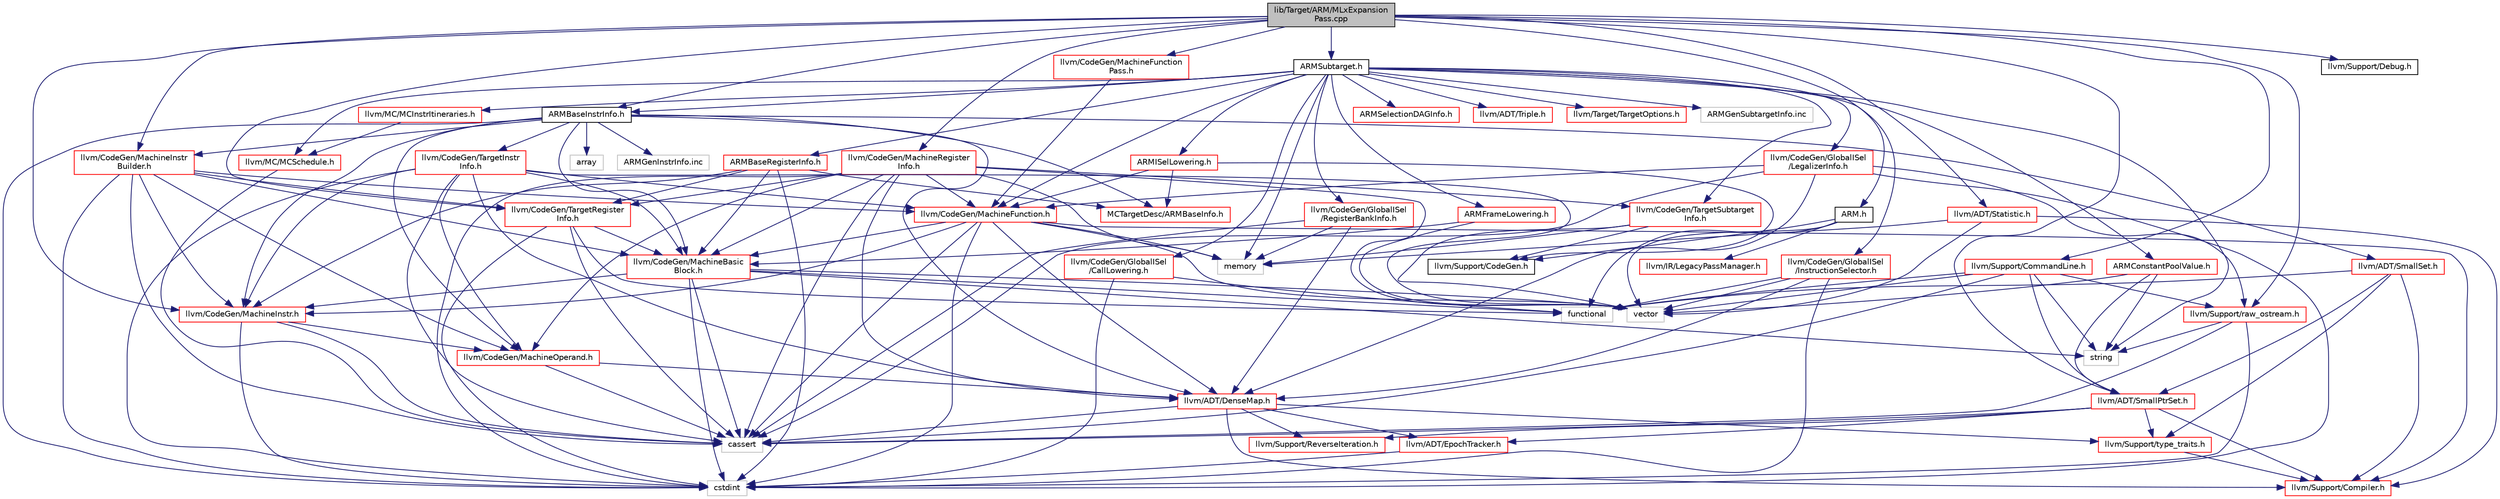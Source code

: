 digraph "lib/Target/ARM/MLxExpansionPass.cpp"
{
 // LATEX_PDF_SIZE
  bgcolor="transparent";
  edge [fontname="Helvetica",fontsize="10",labelfontname="Helvetica",labelfontsize="10"];
  node [fontname="Helvetica",fontsize="10",shape="box"];
  Node1 [label="lib/Target/ARM/MLxExpansion\lPass.cpp",height=0.2,width=0.4,color="black", fillcolor="grey75", style="filled", fontcolor="black",tooltip=" "];
  Node1 -> Node2 [color="midnightblue",fontsize="10",style="solid",fontname="Helvetica"];
  Node2 [label="ARM.h",height=0.2,width=0.4,color="black",URL="$ARM_8h.html",tooltip=" "];
  Node2 -> Node3 [color="midnightblue",fontsize="10",style="solid",fontname="Helvetica"];
  Node3 [label="llvm/IR/LegacyPassManager.h",height=0.2,width=0.4,color="red",URL="$LegacyPassManager_8h.html",tooltip=" "];
  Node2 -> Node72 [color="midnightblue",fontsize="10",style="solid",fontname="Helvetica"];
  Node72 [label="llvm/Support/CodeGen.h",height=0.2,width=0.4,color="black",URL="$CodeGen_8h.html",tooltip=" "];
  Node2 -> Node43 [color="midnightblue",fontsize="10",style="solid",fontname="Helvetica"];
  Node43 [label="functional",height=0.2,width=0.4,color="grey75",tooltip=" "];
  Node2 -> Node47 [color="midnightblue",fontsize="10",style="solid",fontname="Helvetica"];
  Node47 [label="vector",height=0.2,width=0.4,color="grey75",tooltip=" "];
  Node1 -> Node73 [color="midnightblue",fontsize="10",style="solid",fontname="Helvetica"];
  Node73 [label="ARMBaseInstrInfo.h",height=0.2,width=0.4,color="black",URL="$ARMBaseInstrInfo_8h.html",tooltip=" "];
  Node73 -> Node74 [color="midnightblue",fontsize="10",style="solid",fontname="Helvetica"];
  Node74 [label="MCTargetDesc/ARMBaseInfo.h",height=0.2,width=0.4,color="red",URL="$MCTargetDesc_2ARMBaseInfo_8h.html",tooltip=" "];
  Node73 -> Node51 [color="midnightblue",fontsize="10",style="solid",fontname="Helvetica"];
  Node51 [label="llvm/ADT/DenseMap.h",height=0.2,width=0.4,color="red",URL="$DenseMap_8h.html",tooltip=" "];
  Node51 -> Node63 [color="midnightblue",fontsize="10",style="solid",fontname="Helvetica"];
  Node63 [label="llvm/ADT/EpochTracker.h",height=0.2,width=0.4,color="red",URL="$EpochTracker_8h.html",tooltip=" "];
  Node63 -> Node42 [color="midnightblue",fontsize="10",style="solid",fontname="Helvetica"];
  Node42 [label="cstdint",height=0.2,width=0.4,color="grey75",tooltip=" "];
  Node51 -> Node9 [color="midnightblue",fontsize="10",style="solid",fontname="Helvetica"];
  Node9 [label="llvm/Support/Compiler.h",height=0.2,width=0.4,color="red",URL="$Compiler_8h.html",tooltip=" "];
  Node51 -> Node64 [color="midnightblue",fontsize="10",style="solid",fontname="Helvetica"];
  Node64 [label="llvm/Support/ReverseIteration.h",height=0.2,width=0.4,color="red",URL="$ReverseIteration_8h.html",tooltip=" "];
  Node51 -> Node13 [color="midnightblue",fontsize="10",style="solid",fontname="Helvetica"];
  Node13 [label="llvm/Support/type_traits.h",height=0.2,width=0.4,color="red",URL="$type__traits_8h.html",tooltip=" "];
  Node13 -> Node9 [color="midnightblue",fontsize="10",style="solid",fontname="Helvetica"];
  Node51 -> Node16 [color="midnightblue",fontsize="10",style="solid",fontname="Helvetica"];
  Node16 [label="cassert",height=0.2,width=0.4,color="grey75",tooltip=" "];
  Node73 -> Node92 [color="midnightblue",fontsize="10",style="solid",fontname="Helvetica"];
  Node92 [label="llvm/ADT/SmallSet.h",height=0.2,width=0.4,color="red",URL="$SmallSet_8h.html",tooltip=" "];
  Node92 -> Node93 [color="midnightblue",fontsize="10",style="solid",fontname="Helvetica"];
  Node93 [label="llvm/ADT/SmallPtrSet.h",height=0.2,width=0.4,color="red",URL="$SmallPtrSet_8h.html",tooltip=" "];
  Node93 -> Node63 [color="midnightblue",fontsize="10",style="solid",fontname="Helvetica"];
  Node93 -> Node9 [color="midnightblue",fontsize="10",style="solid",fontname="Helvetica"];
  Node93 -> Node64 [color="midnightblue",fontsize="10",style="solid",fontname="Helvetica"];
  Node93 -> Node13 [color="midnightblue",fontsize="10",style="solid",fontname="Helvetica"];
  Node93 -> Node16 [color="midnightblue",fontsize="10",style="solid",fontname="Helvetica"];
  Node92 -> Node9 [color="midnightblue",fontsize="10",style="solid",fontname="Helvetica"];
  Node92 -> Node13 [color="midnightblue",fontsize="10",style="solid",fontname="Helvetica"];
  Node92 -> Node43 [color="midnightblue",fontsize="10",style="solid",fontname="Helvetica"];
  Node73 -> Node95 [color="midnightblue",fontsize="10",style="solid",fontname="Helvetica"];
  Node95 [label="llvm/CodeGen/MachineBasic\lBlock.h",height=0.2,width=0.4,color="red",URL="$MachineBasicBlock_8h.html",tooltip=" "];
  Node95 -> Node105 [color="midnightblue",fontsize="10",style="solid",fontname="Helvetica"];
  Node105 [label="llvm/CodeGen/MachineInstr.h",height=0.2,width=0.4,color="red",URL="$MachineInstr_8h.html",tooltip=" "];
  Node105 -> Node181 [color="midnightblue",fontsize="10",style="solid",fontname="Helvetica"];
  Node181 [label="llvm/CodeGen/MachineOperand.h",height=0.2,width=0.4,color="red",URL="$MachineOperand_8h.html",tooltip=" "];
  Node181 -> Node51 [color="midnightblue",fontsize="10",style="solid",fontname="Helvetica"];
  Node181 -> Node16 [color="midnightblue",fontsize="10",style="solid",fontname="Helvetica"];
  Node105 -> Node16 [color="midnightblue",fontsize="10",style="solid",fontname="Helvetica"];
  Node105 -> Node42 [color="midnightblue",fontsize="10",style="solid",fontname="Helvetica"];
  Node95 -> Node16 [color="midnightblue",fontsize="10",style="solid",fontname="Helvetica"];
  Node95 -> Node42 [color="midnightblue",fontsize="10",style="solid",fontname="Helvetica"];
  Node95 -> Node43 [color="midnightblue",fontsize="10",style="solid",fontname="Helvetica"];
  Node95 -> Node37 [color="midnightblue",fontsize="10",style="solid",fontname="Helvetica"];
  Node37 [label="string",height=0.2,width=0.4,color="grey75",tooltip=" "];
  Node95 -> Node47 [color="midnightblue",fontsize="10",style="solid",fontname="Helvetica"];
  Node73 -> Node105 [color="midnightblue",fontsize="10",style="solid",fontname="Helvetica"];
  Node73 -> Node206 [color="midnightblue",fontsize="10",style="solid",fontname="Helvetica"];
  Node206 [label="llvm/CodeGen/MachineInstr\lBuilder.h",height=0.2,width=0.4,color="red",URL="$MachineInstrBuilder_8h.html",tooltip=" "];
  Node206 -> Node95 [color="midnightblue",fontsize="10",style="solid",fontname="Helvetica"];
  Node206 -> Node208 [color="midnightblue",fontsize="10",style="solid",fontname="Helvetica"];
  Node208 [label="llvm/CodeGen/MachineFunction.h",height=0.2,width=0.4,color="red",URL="$MachineFunction_8h.html",tooltip=" "];
  Node208 -> Node51 [color="midnightblue",fontsize="10",style="solid",fontname="Helvetica"];
  Node208 -> Node95 [color="midnightblue",fontsize="10",style="solid",fontname="Helvetica"];
  Node208 -> Node105 [color="midnightblue",fontsize="10",style="solid",fontname="Helvetica"];
  Node208 -> Node9 [color="midnightblue",fontsize="10",style="solid",fontname="Helvetica"];
  Node208 -> Node16 [color="midnightblue",fontsize="10",style="solid",fontname="Helvetica"];
  Node208 -> Node42 [color="midnightblue",fontsize="10",style="solid",fontname="Helvetica"];
  Node208 -> Node17 [color="midnightblue",fontsize="10",style="solid",fontname="Helvetica"];
  Node17 [label="memory",height=0.2,width=0.4,color="grey75",tooltip=" "];
  Node208 -> Node47 [color="midnightblue",fontsize="10",style="solid",fontname="Helvetica"];
  Node206 -> Node105 [color="midnightblue",fontsize="10",style="solid",fontname="Helvetica"];
  Node206 -> Node181 [color="midnightblue",fontsize="10",style="solid",fontname="Helvetica"];
  Node206 -> Node213 [color="midnightblue",fontsize="10",style="solid",fontname="Helvetica"];
  Node213 [label="llvm/CodeGen/TargetRegister\lInfo.h",height=0.2,width=0.4,color="red",URL="$TargetRegisterInfo_8h.html",tooltip=" "];
  Node213 -> Node95 [color="midnightblue",fontsize="10",style="solid",fontname="Helvetica"];
  Node213 -> Node16 [color="midnightblue",fontsize="10",style="solid",fontname="Helvetica"];
  Node213 -> Node42 [color="midnightblue",fontsize="10",style="solid",fontname="Helvetica"];
  Node213 -> Node43 [color="midnightblue",fontsize="10",style="solid",fontname="Helvetica"];
  Node206 -> Node16 [color="midnightblue",fontsize="10",style="solid",fontname="Helvetica"];
  Node206 -> Node42 [color="midnightblue",fontsize="10",style="solid",fontname="Helvetica"];
  Node73 -> Node181 [color="midnightblue",fontsize="10",style="solid",fontname="Helvetica"];
  Node73 -> Node214 [color="midnightblue",fontsize="10",style="solid",fontname="Helvetica"];
  Node214 [label="llvm/CodeGen/TargetInstr\lInfo.h",height=0.2,width=0.4,color="red",URL="$TargetInstrInfo_8h.html",tooltip=" "];
  Node214 -> Node51 [color="midnightblue",fontsize="10",style="solid",fontname="Helvetica"];
  Node214 -> Node95 [color="midnightblue",fontsize="10",style="solid",fontname="Helvetica"];
  Node214 -> Node208 [color="midnightblue",fontsize="10",style="solid",fontname="Helvetica"];
  Node214 -> Node105 [color="midnightblue",fontsize="10",style="solid",fontname="Helvetica"];
  Node214 -> Node181 [color="midnightblue",fontsize="10",style="solid",fontname="Helvetica"];
  Node214 -> Node16 [color="midnightblue",fontsize="10",style="solid",fontname="Helvetica"];
  Node214 -> Node42 [color="midnightblue",fontsize="10",style="solid",fontname="Helvetica"];
  Node214 -> Node47 [color="midnightblue",fontsize="10",style="solid",fontname="Helvetica"];
  Node73 -> Node61 [color="midnightblue",fontsize="10",style="solid",fontname="Helvetica"];
  Node61 [label="array",height=0.2,width=0.4,color="grey75",tooltip=" "];
  Node73 -> Node42 [color="midnightblue",fontsize="10",style="solid",fontname="Helvetica"];
  Node73 -> Node85 [color="midnightblue",fontsize="10",style="solid",fontname="Helvetica"];
  Node85 [label="ARMGenInstrInfo.inc",height=0.2,width=0.4,color="grey75",tooltip=" "];
  Node1 -> Node240 [color="midnightblue",fontsize="10",style="solid",fontname="Helvetica"];
  Node240 [label="ARMSubtarget.h",height=0.2,width=0.4,color="black",URL="$ARMSubtarget_8h.html",tooltip=" "];
  Node240 -> Node73 [color="midnightblue",fontsize="10",style="solid",fontname="Helvetica"];
  Node240 -> Node241 [color="midnightblue",fontsize="10",style="solid",fontname="Helvetica"];
  Node241 [label="ARMBaseRegisterInfo.h",height=0.2,width=0.4,color="red",URL="$ARMBaseRegisterInfo_8h.html",tooltip=" "];
  Node241 -> Node74 [color="midnightblue",fontsize="10",style="solid",fontname="Helvetica"];
  Node241 -> Node95 [color="midnightblue",fontsize="10",style="solid",fontname="Helvetica"];
  Node241 -> Node105 [color="midnightblue",fontsize="10",style="solid",fontname="Helvetica"];
  Node241 -> Node213 [color="midnightblue",fontsize="10",style="solid",fontname="Helvetica"];
  Node241 -> Node42 [color="midnightblue",fontsize="10",style="solid",fontname="Helvetica"];
  Node240 -> Node242 [color="midnightblue",fontsize="10",style="solid",fontname="Helvetica"];
  Node242 [label="ARMConstantPoolValue.h",height=0.2,width=0.4,color="red",URL="$ARMConstantPoolValue_8h.html",tooltip=" "];
  Node242 -> Node93 [color="midnightblue",fontsize="10",style="solid",fontname="Helvetica"];
  Node242 -> Node37 [color="midnightblue",fontsize="10",style="solid",fontname="Helvetica"];
  Node242 -> Node47 [color="midnightblue",fontsize="10",style="solid",fontname="Helvetica"];
  Node240 -> Node245 [color="midnightblue",fontsize="10",style="solid",fontname="Helvetica"];
  Node245 [label="ARMFrameLowering.h",height=0.2,width=0.4,color="red",URL="$ARMFrameLowering_8h.html",tooltip=" "];
  Node245 -> Node95 [color="midnightblue",fontsize="10",style="solid",fontname="Helvetica"];
  Node245 -> Node47 [color="midnightblue",fontsize="10",style="solid",fontname="Helvetica"];
  Node240 -> Node247 [color="midnightblue",fontsize="10",style="solid",fontname="Helvetica"];
  Node247 [label="ARMISelLowering.h",height=0.2,width=0.4,color="red",URL="$ARMISelLowering_8h.html",tooltip=" "];
  Node247 -> Node74 [color="midnightblue",fontsize="10",style="solid",fontname="Helvetica"];
  Node247 -> Node208 [color="midnightblue",fontsize="10",style="solid",fontname="Helvetica"];
  Node247 -> Node72 [color="midnightblue",fontsize="10",style="solid",fontname="Helvetica"];
  Node240 -> Node274 [color="midnightblue",fontsize="10",style="solid",fontname="Helvetica"];
  Node274 [label="ARMSelectionDAGInfo.h",height=0.2,width=0.4,color="red",URL="$ARMSelectionDAGInfo_8h.html",tooltip=" "];
  Node240 -> Node154 [color="midnightblue",fontsize="10",style="solid",fontname="Helvetica"];
  Node154 [label="llvm/ADT/Triple.h",height=0.2,width=0.4,color="red",URL="$Triple_8h.html",tooltip=" "];
  Node240 -> Node277 [color="midnightblue",fontsize="10",style="solid",fontname="Helvetica"];
  Node277 [label="llvm/CodeGen/GlobalISel\l/CallLowering.h",height=0.2,width=0.4,color="red",URL="$CallLowering_8h.html",tooltip="This file describes how to lower LLVM calls to machine code calls."];
  Node277 -> Node42 [color="midnightblue",fontsize="10",style="solid",fontname="Helvetica"];
  Node277 -> Node43 [color="midnightblue",fontsize="10",style="solid",fontname="Helvetica"];
  Node240 -> Node278 [color="midnightblue",fontsize="10",style="solid",fontname="Helvetica"];
  Node278 [label="llvm/CodeGen/GlobalISel\l/InstructionSelector.h",height=0.2,width=0.4,color="red",URL="$InstructionSelector_8h.html",tooltip=" "];
  Node278 -> Node51 [color="midnightblue",fontsize="10",style="solid",fontname="Helvetica"];
  Node278 -> Node42 [color="midnightblue",fontsize="10",style="solid",fontname="Helvetica"];
  Node278 -> Node43 [color="midnightblue",fontsize="10",style="solid",fontname="Helvetica"];
  Node278 -> Node47 [color="midnightblue",fontsize="10",style="solid",fontname="Helvetica"];
  Node240 -> Node280 [color="midnightblue",fontsize="10",style="solid",fontname="Helvetica"];
  Node280 [label="llvm/CodeGen/GlobalISel\l/LegalizerInfo.h",height=0.2,width=0.4,color="red",URL="$LegalizerInfo_8h.html",tooltip=" "];
  Node280 -> Node51 [color="midnightblue",fontsize="10",style="solid",fontname="Helvetica"];
  Node280 -> Node208 [color="midnightblue",fontsize="10",style="solid",fontname="Helvetica"];
  Node280 -> Node82 [color="midnightblue",fontsize="10",style="solid",fontname="Helvetica"];
  Node82 [label="llvm/Support/raw_ostream.h",height=0.2,width=0.4,color="red",URL="$raw__ostream_8h.html",tooltip=" "];
  Node82 -> Node16 [color="midnightblue",fontsize="10",style="solid",fontname="Helvetica"];
  Node82 -> Node42 [color="midnightblue",fontsize="10",style="solid",fontname="Helvetica"];
  Node82 -> Node37 [color="midnightblue",fontsize="10",style="solid",fontname="Helvetica"];
  Node280 -> Node16 [color="midnightblue",fontsize="10",style="solid",fontname="Helvetica"];
  Node280 -> Node42 [color="midnightblue",fontsize="10",style="solid",fontname="Helvetica"];
  Node240 -> Node283 [color="midnightblue",fontsize="10",style="solid",fontname="Helvetica"];
  Node283 [label="llvm/CodeGen/GlobalISel\l/RegisterBankInfo.h",height=0.2,width=0.4,color="red",URL="$RegisterBankInfo_8h.html",tooltip=" "];
  Node283 -> Node51 [color="midnightblue",fontsize="10",style="solid",fontname="Helvetica"];
  Node283 -> Node16 [color="midnightblue",fontsize="10",style="solid",fontname="Helvetica"];
  Node283 -> Node17 [color="midnightblue",fontsize="10",style="solid",fontname="Helvetica"];
  Node240 -> Node208 [color="midnightblue",fontsize="10",style="solid",fontname="Helvetica"];
  Node240 -> Node221 [color="midnightblue",fontsize="10",style="solid",fontname="Helvetica"];
  Node221 [label="llvm/CodeGen/TargetSubtarget\lInfo.h",height=0.2,width=0.4,color="red",URL="$TargetSubtargetInfo_8h.html",tooltip=" "];
  Node221 -> Node72 [color="midnightblue",fontsize="10",style="solid",fontname="Helvetica"];
  Node221 -> Node17 [color="midnightblue",fontsize="10",style="solid",fontname="Helvetica"];
  Node221 -> Node47 [color="midnightblue",fontsize="10",style="solid",fontname="Helvetica"];
  Node240 -> Node228 [color="midnightblue",fontsize="10",style="solid",fontname="Helvetica"];
  Node228 [label="llvm/MC/MCInstrItineraries.h",height=0.2,width=0.4,color="red",URL="$MCInstrItineraries_8h.html",tooltip=" "];
  Node228 -> Node229 [color="midnightblue",fontsize="10",style="solid",fontname="Helvetica"];
  Node229 [label="llvm/MC/MCSchedule.h",height=0.2,width=0.4,color="red",URL="$MCSchedule_8h.html",tooltip=" "];
  Node229 -> Node16 [color="midnightblue",fontsize="10",style="solid",fontname="Helvetica"];
  Node240 -> Node229 [color="midnightblue",fontsize="10",style="solid",fontname="Helvetica"];
  Node240 -> Node272 [color="midnightblue",fontsize="10",style="solid",fontname="Helvetica"];
  Node272 [label="llvm/Target/TargetOptions.h",height=0.2,width=0.4,color="red",URL="$TargetOptions_8h.html",tooltip=" "];
  Node240 -> Node17 [color="midnightblue",fontsize="10",style="solid",fontname="Helvetica"];
  Node240 -> Node37 [color="midnightblue",fontsize="10",style="solid",fontname="Helvetica"];
  Node240 -> Node86 [color="midnightblue",fontsize="10",style="solid",fontname="Helvetica"];
  Node86 [label="ARMGenSubtargetInfo.inc",height=0.2,width=0.4,color="grey75",tooltip=" "];
  Node1 -> Node93 [color="midnightblue",fontsize="10",style="solid",fontname="Helvetica"];
  Node1 -> Node284 [color="midnightblue",fontsize="10",style="solid",fontname="Helvetica"];
  Node284 [label="llvm/ADT/Statistic.h",height=0.2,width=0.4,color="red",URL="$Statistic_8h.html",tooltip=" "];
  Node284 -> Node9 [color="midnightblue",fontsize="10",style="solid",fontname="Helvetica"];
  Node284 -> Node17 [color="midnightblue",fontsize="10",style="solid",fontname="Helvetica"];
  Node284 -> Node47 [color="midnightblue",fontsize="10",style="solid",fontname="Helvetica"];
  Node1 -> Node234 [color="midnightblue",fontsize="10",style="solid",fontname="Helvetica"];
  Node234 [label="llvm/CodeGen/MachineFunction\lPass.h",height=0.2,width=0.4,color="red",URL="$MachineFunctionPass_8h.html",tooltip=" "];
  Node234 -> Node208 [color="midnightblue",fontsize="10",style="solid",fontname="Helvetica"];
  Node1 -> Node105 [color="midnightblue",fontsize="10",style="solid",fontname="Helvetica"];
  Node1 -> Node206 [color="midnightblue",fontsize="10",style="solid",fontname="Helvetica"];
  Node1 -> Node216 [color="midnightblue",fontsize="10",style="solid",fontname="Helvetica"];
  Node216 [label="llvm/CodeGen/MachineRegister\lInfo.h",height=0.2,width=0.4,color="red",URL="$MachineRegisterInfo_8h.html",tooltip=" "];
  Node216 -> Node51 [color="midnightblue",fontsize="10",style="solid",fontname="Helvetica"];
  Node216 -> Node95 [color="midnightblue",fontsize="10",style="solid",fontname="Helvetica"];
  Node216 -> Node208 [color="midnightblue",fontsize="10",style="solid",fontname="Helvetica"];
  Node216 -> Node181 [color="midnightblue",fontsize="10",style="solid",fontname="Helvetica"];
  Node216 -> Node213 [color="midnightblue",fontsize="10",style="solid",fontname="Helvetica"];
  Node216 -> Node221 [color="midnightblue",fontsize="10",style="solid",fontname="Helvetica"];
  Node216 -> Node16 [color="midnightblue",fontsize="10",style="solid",fontname="Helvetica"];
  Node216 -> Node42 [color="midnightblue",fontsize="10",style="solid",fontname="Helvetica"];
  Node216 -> Node17 [color="midnightblue",fontsize="10",style="solid",fontname="Helvetica"];
  Node216 -> Node47 [color="midnightblue",fontsize="10",style="solid",fontname="Helvetica"];
  Node1 -> Node213 [color="midnightblue",fontsize="10",style="solid",fontname="Helvetica"];
  Node1 -> Node130 [color="midnightblue",fontsize="10",style="solid",fontname="Helvetica"];
  Node130 [label="llvm/Support/CommandLine.h",height=0.2,width=0.4,color="red",URL="$CommandLine_8h.html",tooltip=" "];
  Node130 -> Node93 [color="midnightblue",fontsize="10",style="solid",fontname="Helvetica"];
  Node130 -> Node82 [color="midnightblue",fontsize="10",style="solid",fontname="Helvetica"];
  Node130 -> Node16 [color="midnightblue",fontsize="10",style="solid",fontname="Helvetica"];
  Node130 -> Node43 [color="midnightblue",fontsize="10",style="solid",fontname="Helvetica"];
  Node130 -> Node37 [color="midnightblue",fontsize="10",style="solid",fontname="Helvetica"];
  Node130 -> Node47 [color="midnightblue",fontsize="10",style="solid",fontname="Helvetica"];
  Node1 -> Node171 [color="midnightblue",fontsize="10",style="solid",fontname="Helvetica"];
  Node171 [label="llvm/Support/Debug.h",height=0.2,width=0.4,color="black",URL="$Debug_8h.html",tooltip=" "];
  Node1 -> Node82 [color="midnightblue",fontsize="10",style="solid",fontname="Helvetica"];
}
